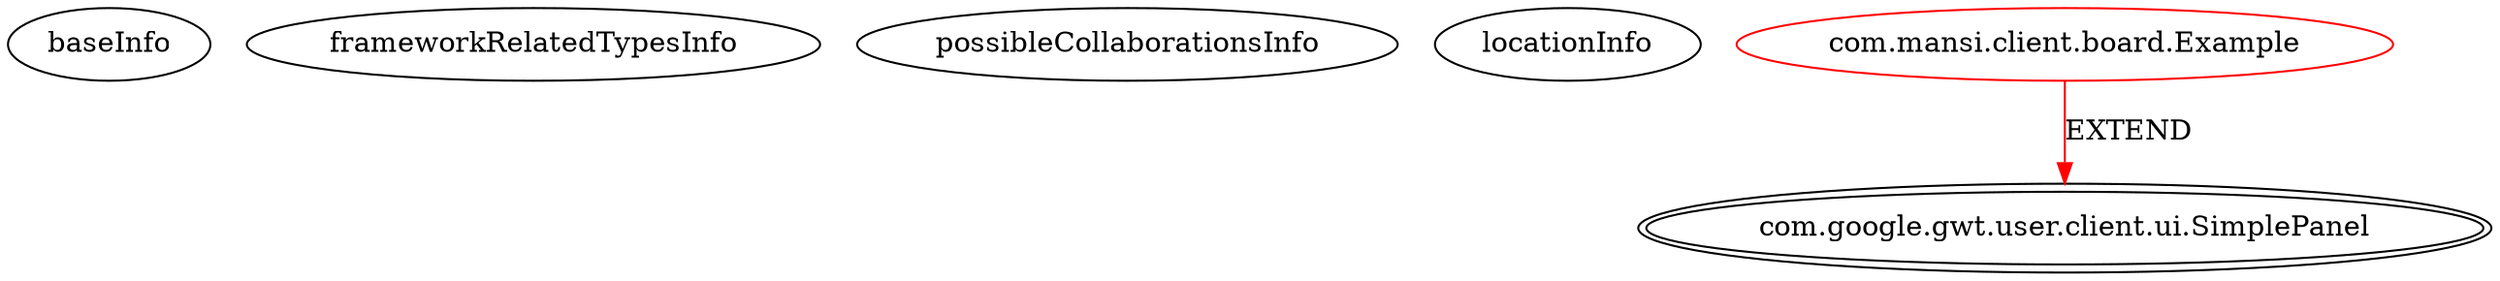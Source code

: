 digraph {
baseInfo[graphId=3693,category="extension_graph",isAnonymous=false,possibleRelation=false]
frameworkRelatedTypesInfo[0="com.google.gwt.user.client.ui.SimplePanel"]
possibleCollaborationsInfo[]
locationInfo[projectName="mansiT-UiBinder",filePath="/mansiT-UiBinder/UiBinder-master/uibinder/src/com/mansi/client/board/Example.java",contextSignature="Example",graphId="3693"]
0[label="com.mansi.client.board.Example",vertexType="ROOT_CLIENT_CLASS_DECLARATION",isFrameworkType=false,color=red]
1[label="com.google.gwt.user.client.ui.SimplePanel",vertexType="FRAMEWORK_CLASS_TYPE",isFrameworkType=true,peripheries=2]
0->1[label="EXTEND",color=red]
}
